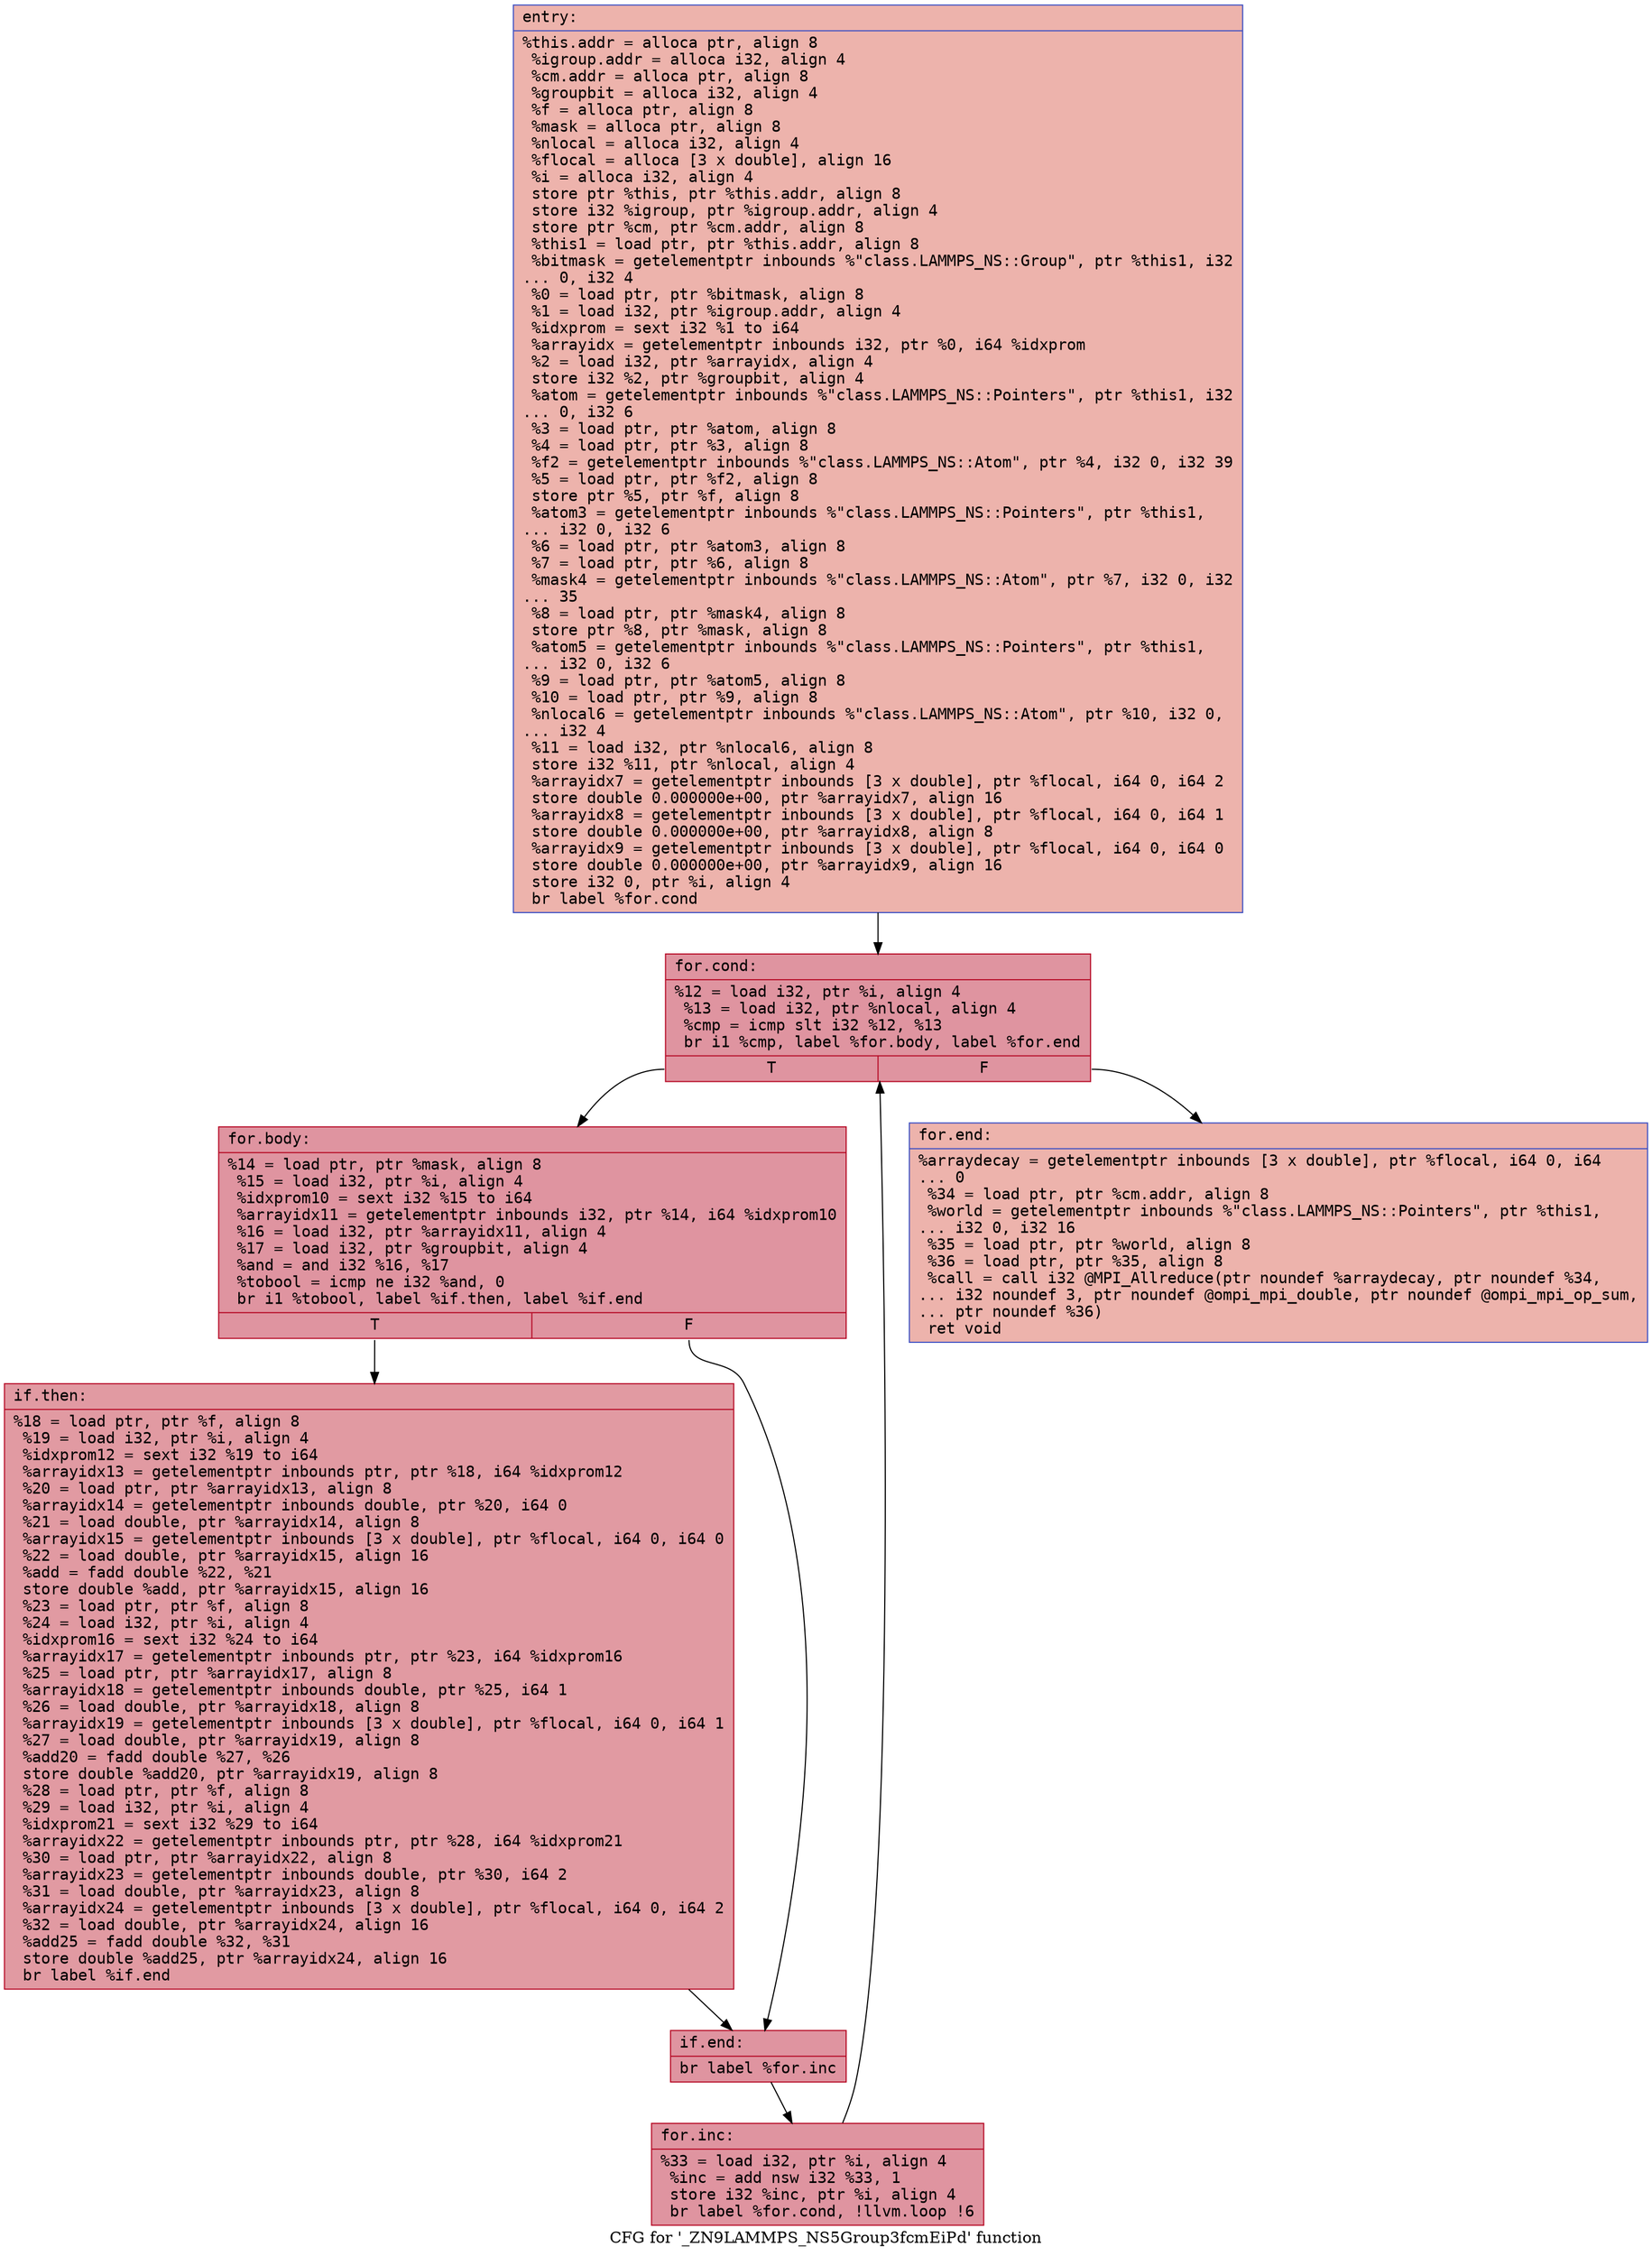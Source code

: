 digraph "CFG for '_ZN9LAMMPS_NS5Group3fcmEiPd' function" {
	label="CFG for '_ZN9LAMMPS_NS5Group3fcmEiPd' function";

	Node0x55ba3042f910 [shape=record,color="#3d50c3ff", style=filled, fillcolor="#d6524470" fontname="Courier",label="{entry:\l|  %this.addr = alloca ptr, align 8\l  %igroup.addr = alloca i32, align 4\l  %cm.addr = alloca ptr, align 8\l  %groupbit = alloca i32, align 4\l  %f = alloca ptr, align 8\l  %mask = alloca ptr, align 8\l  %nlocal = alloca i32, align 4\l  %flocal = alloca [3 x double], align 16\l  %i = alloca i32, align 4\l  store ptr %this, ptr %this.addr, align 8\l  store i32 %igroup, ptr %igroup.addr, align 4\l  store ptr %cm, ptr %cm.addr, align 8\l  %this1 = load ptr, ptr %this.addr, align 8\l  %bitmask = getelementptr inbounds %\"class.LAMMPS_NS::Group\", ptr %this1, i32\l... 0, i32 4\l  %0 = load ptr, ptr %bitmask, align 8\l  %1 = load i32, ptr %igroup.addr, align 4\l  %idxprom = sext i32 %1 to i64\l  %arrayidx = getelementptr inbounds i32, ptr %0, i64 %idxprom\l  %2 = load i32, ptr %arrayidx, align 4\l  store i32 %2, ptr %groupbit, align 4\l  %atom = getelementptr inbounds %\"class.LAMMPS_NS::Pointers\", ptr %this1, i32\l... 0, i32 6\l  %3 = load ptr, ptr %atom, align 8\l  %4 = load ptr, ptr %3, align 8\l  %f2 = getelementptr inbounds %\"class.LAMMPS_NS::Atom\", ptr %4, i32 0, i32 39\l  %5 = load ptr, ptr %f2, align 8\l  store ptr %5, ptr %f, align 8\l  %atom3 = getelementptr inbounds %\"class.LAMMPS_NS::Pointers\", ptr %this1,\l... i32 0, i32 6\l  %6 = load ptr, ptr %atom3, align 8\l  %7 = load ptr, ptr %6, align 8\l  %mask4 = getelementptr inbounds %\"class.LAMMPS_NS::Atom\", ptr %7, i32 0, i32\l... 35\l  %8 = load ptr, ptr %mask4, align 8\l  store ptr %8, ptr %mask, align 8\l  %atom5 = getelementptr inbounds %\"class.LAMMPS_NS::Pointers\", ptr %this1,\l... i32 0, i32 6\l  %9 = load ptr, ptr %atom5, align 8\l  %10 = load ptr, ptr %9, align 8\l  %nlocal6 = getelementptr inbounds %\"class.LAMMPS_NS::Atom\", ptr %10, i32 0,\l... i32 4\l  %11 = load i32, ptr %nlocal6, align 8\l  store i32 %11, ptr %nlocal, align 4\l  %arrayidx7 = getelementptr inbounds [3 x double], ptr %flocal, i64 0, i64 2\l  store double 0.000000e+00, ptr %arrayidx7, align 16\l  %arrayidx8 = getelementptr inbounds [3 x double], ptr %flocal, i64 0, i64 1\l  store double 0.000000e+00, ptr %arrayidx8, align 8\l  %arrayidx9 = getelementptr inbounds [3 x double], ptr %flocal, i64 0, i64 0\l  store double 0.000000e+00, ptr %arrayidx9, align 16\l  store i32 0, ptr %i, align 4\l  br label %for.cond\l}"];
	Node0x55ba3042f910 -> Node0x55ba304341d0[tooltip="entry -> for.cond\nProbability 100.00%" ];
	Node0x55ba304341d0 [shape=record,color="#b70d28ff", style=filled, fillcolor="#b70d2870" fontname="Courier",label="{for.cond:\l|  %12 = load i32, ptr %i, align 4\l  %13 = load i32, ptr %nlocal, align 4\l  %cmp = icmp slt i32 %12, %13\l  br i1 %cmp, label %for.body, label %for.end\l|{<s0>T|<s1>F}}"];
	Node0x55ba304341d0:s0 -> Node0x55ba30434470[tooltip="for.cond -> for.body\nProbability 96.88%" ];
	Node0x55ba304341d0:s1 -> Node0x55ba304344f0[tooltip="for.cond -> for.end\nProbability 3.12%" ];
	Node0x55ba30434470 [shape=record,color="#b70d28ff", style=filled, fillcolor="#b70d2870" fontname="Courier",label="{for.body:\l|  %14 = load ptr, ptr %mask, align 8\l  %15 = load i32, ptr %i, align 4\l  %idxprom10 = sext i32 %15 to i64\l  %arrayidx11 = getelementptr inbounds i32, ptr %14, i64 %idxprom10\l  %16 = load i32, ptr %arrayidx11, align 4\l  %17 = load i32, ptr %groupbit, align 4\l  %and = and i32 %16, %17\l  %tobool = icmp ne i32 %and, 0\l  br i1 %tobool, label %if.then, label %if.end\l|{<s0>T|<s1>F}}"];
	Node0x55ba30434470:s0 -> Node0x55ba30434ae0[tooltip="for.body -> if.then\nProbability 62.50%" ];
	Node0x55ba30434470:s1 -> Node0x55ba30434b50[tooltip="for.body -> if.end\nProbability 37.50%" ];
	Node0x55ba30434ae0 [shape=record,color="#b70d28ff", style=filled, fillcolor="#bb1b2c70" fontname="Courier",label="{if.then:\l|  %18 = load ptr, ptr %f, align 8\l  %19 = load i32, ptr %i, align 4\l  %idxprom12 = sext i32 %19 to i64\l  %arrayidx13 = getelementptr inbounds ptr, ptr %18, i64 %idxprom12\l  %20 = load ptr, ptr %arrayidx13, align 8\l  %arrayidx14 = getelementptr inbounds double, ptr %20, i64 0\l  %21 = load double, ptr %arrayidx14, align 8\l  %arrayidx15 = getelementptr inbounds [3 x double], ptr %flocal, i64 0, i64 0\l  %22 = load double, ptr %arrayidx15, align 16\l  %add = fadd double %22, %21\l  store double %add, ptr %arrayidx15, align 16\l  %23 = load ptr, ptr %f, align 8\l  %24 = load i32, ptr %i, align 4\l  %idxprom16 = sext i32 %24 to i64\l  %arrayidx17 = getelementptr inbounds ptr, ptr %23, i64 %idxprom16\l  %25 = load ptr, ptr %arrayidx17, align 8\l  %arrayidx18 = getelementptr inbounds double, ptr %25, i64 1\l  %26 = load double, ptr %arrayidx18, align 8\l  %arrayidx19 = getelementptr inbounds [3 x double], ptr %flocal, i64 0, i64 1\l  %27 = load double, ptr %arrayidx19, align 8\l  %add20 = fadd double %27, %26\l  store double %add20, ptr %arrayidx19, align 8\l  %28 = load ptr, ptr %f, align 8\l  %29 = load i32, ptr %i, align 4\l  %idxprom21 = sext i32 %29 to i64\l  %arrayidx22 = getelementptr inbounds ptr, ptr %28, i64 %idxprom21\l  %30 = load ptr, ptr %arrayidx22, align 8\l  %arrayidx23 = getelementptr inbounds double, ptr %30, i64 2\l  %31 = load double, ptr %arrayidx23, align 8\l  %arrayidx24 = getelementptr inbounds [3 x double], ptr %flocal, i64 0, i64 2\l  %32 = load double, ptr %arrayidx24, align 16\l  %add25 = fadd double %32, %31\l  store double %add25, ptr %arrayidx24, align 16\l  br label %if.end\l}"];
	Node0x55ba30434ae0 -> Node0x55ba30434b50[tooltip="if.then -> if.end\nProbability 100.00%" ];
	Node0x55ba30434b50 [shape=record,color="#b70d28ff", style=filled, fillcolor="#b70d2870" fontname="Courier",label="{if.end:\l|  br label %for.inc\l}"];
	Node0x55ba30434b50 -> Node0x55ba304364f0[tooltip="if.end -> for.inc\nProbability 100.00%" ];
	Node0x55ba304364f0 [shape=record,color="#b70d28ff", style=filled, fillcolor="#b70d2870" fontname="Courier",label="{for.inc:\l|  %33 = load i32, ptr %i, align 4\l  %inc = add nsw i32 %33, 1\l  store i32 %inc, ptr %i, align 4\l  br label %for.cond, !llvm.loop !6\l}"];
	Node0x55ba304364f0 -> Node0x55ba304341d0[tooltip="for.inc -> for.cond\nProbability 100.00%" ];
	Node0x55ba304344f0 [shape=record,color="#3d50c3ff", style=filled, fillcolor="#d6524470" fontname="Courier",label="{for.end:\l|  %arraydecay = getelementptr inbounds [3 x double], ptr %flocal, i64 0, i64\l... 0\l  %34 = load ptr, ptr %cm.addr, align 8\l  %world = getelementptr inbounds %\"class.LAMMPS_NS::Pointers\", ptr %this1,\l... i32 0, i32 16\l  %35 = load ptr, ptr %world, align 8\l  %36 = load ptr, ptr %35, align 8\l  %call = call i32 @MPI_Allreduce(ptr noundef %arraydecay, ptr noundef %34,\l... i32 noundef 3, ptr noundef @ompi_mpi_double, ptr noundef @ompi_mpi_op_sum,\l... ptr noundef %36)\l  ret void\l}"];
}

